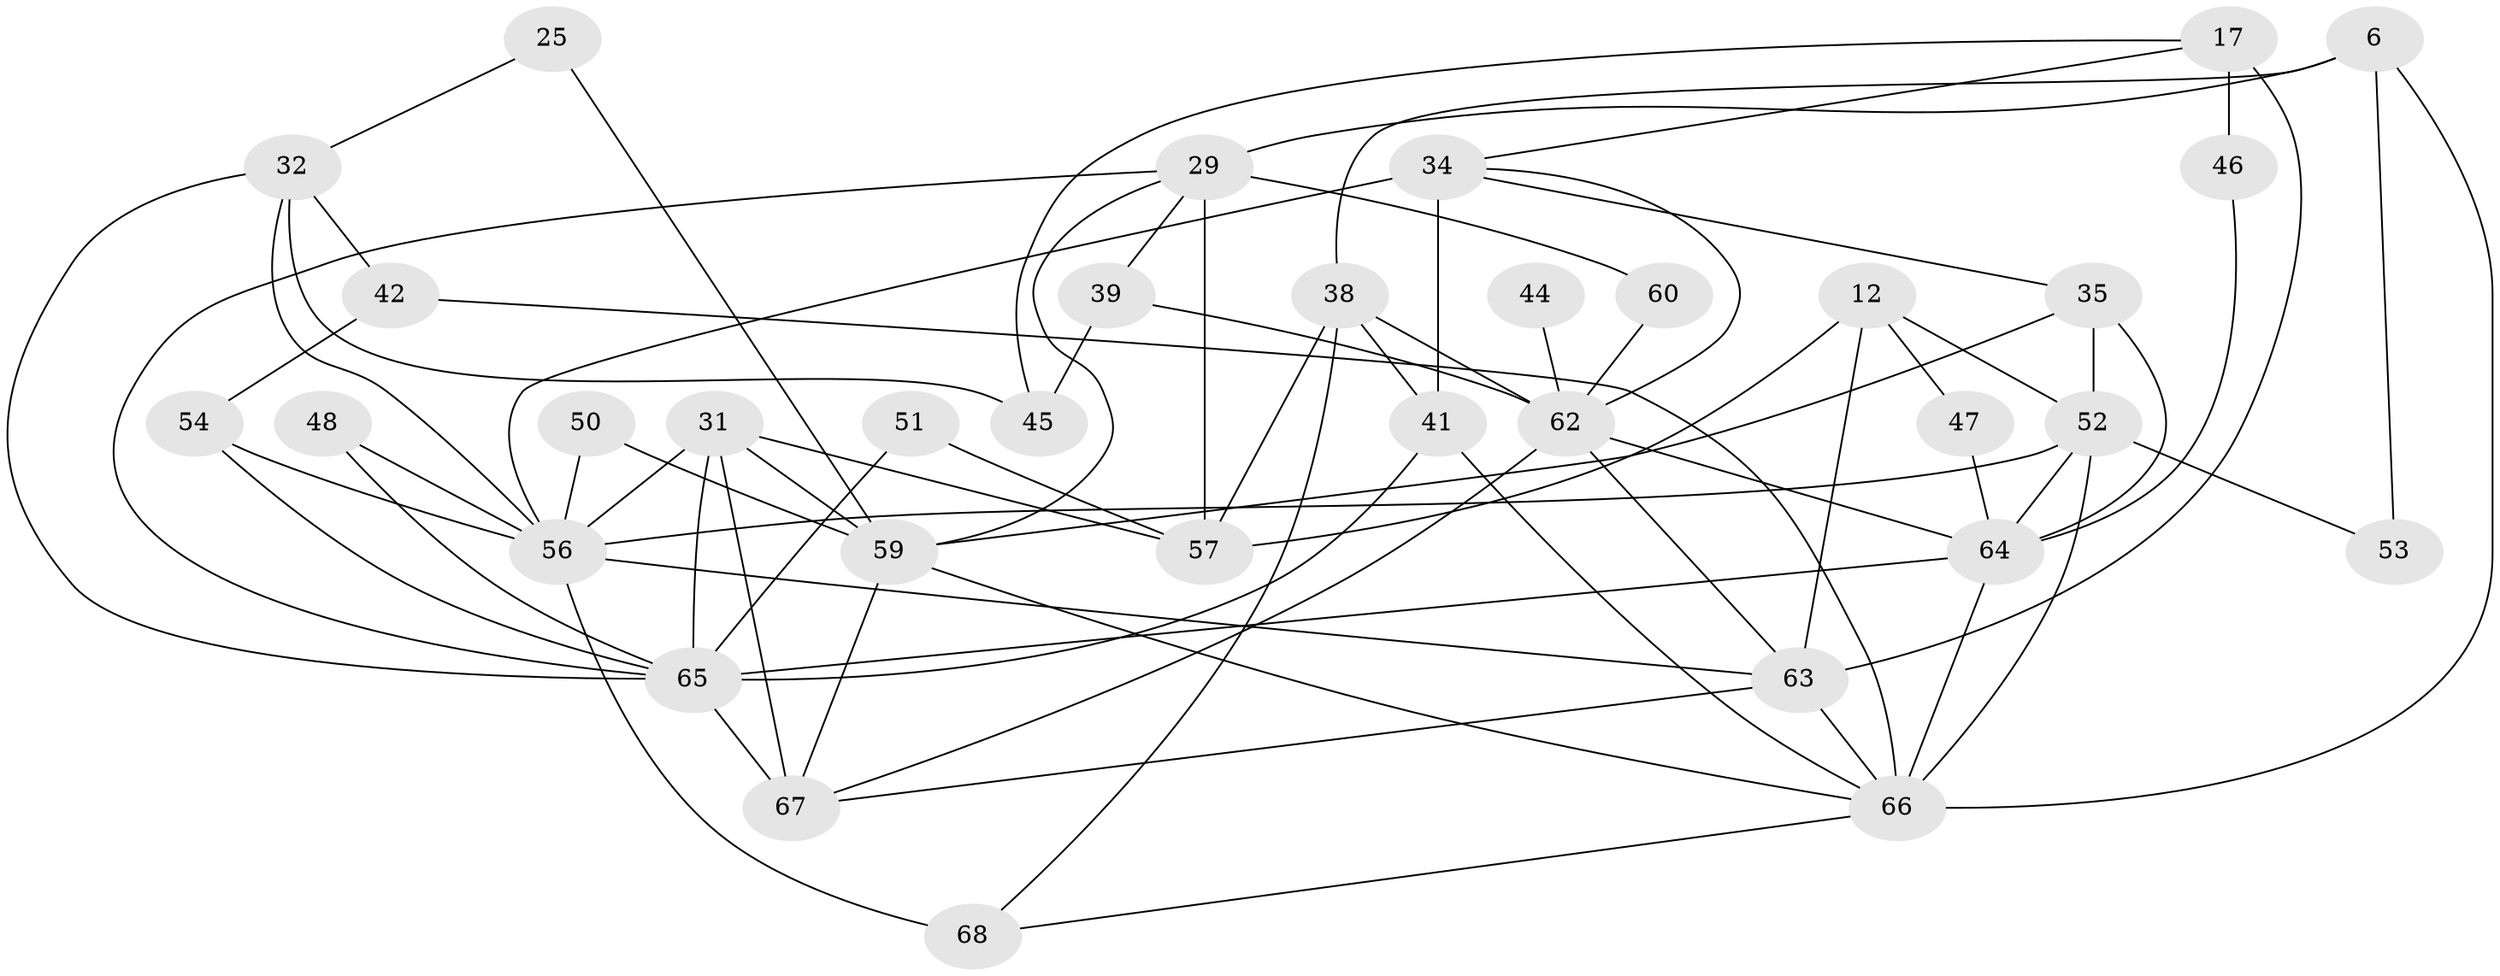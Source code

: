 // original degree distribution, {4: 0.27941176470588236, 3: 0.2647058823529412, 2: 0.1323529411764706, 8: 0.014705882352941176, 6: 0.1323529411764706, 5: 0.16176470588235295, 7: 0.014705882352941176}
// Generated by graph-tools (version 1.1) at 2025/50/03/09/25 04:50:05]
// undirected, 34 vertices, 74 edges
graph export_dot {
graph [start="1"]
  node [color=gray90,style=filled];
  6;
  12;
  17 [super="+14"];
  25;
  29 [super="+23"];
  31 [super="+2+27"];
  32;
  34 [super="+11"];
  35 [super="+5"];
  38 [super="+36"];
  39;
  41;
  42;
  44 [super="+7"];
  45;
  46;
  47 [super="+13"];
  48;
  50;
  51;
  52 [super="+49"];
  53;
  54;
  56 [super="+4+40"];
  57 [super="+10"];
  59 [super="+33"];
  60;
  62 [super="+28+8"];
  63 [super="+15"];
  64 [super="+26+55"];
  65 [super="+37+30"];
  66 [super="+20+43+58"];
  67 [super="+1+24+61"];
  68;
  6 -- 29;
  6 -- 38;
  6 -- 53;
  6 -- 66;
  12 -- 63 [weight=2];
  12 -- 57 [weight=2];
  12 -- 47;
  12 -- 52;
  17 -- 46 [weight=2];
  17 -- 45;
  17 -- 63;
  17 -- 34;
  25 -- 32;
  25 -- 59;
  29 -- 59;
  29 -- 57 [weight=3];
  29 -- 60;
  29 -- 39;
  29 -- 65;
  31 -- 56 [weight=2];
  31 -- 65;
  31 -- 67 [weight=4];
  31 -- 57;
  31 -- 59;
  32 -- 45;
  32 -- 42;
  32 -- 56;
  32 -- 65;
  34 -- 41 [weight=2];
  34 -- 35;
  34 -- 56 [weight=3];
  34 -- 62;
  35 -- 52 [weight=2];
  35 -- 59;
  35 -- 64;
  38 -- 41 [weight=2];
  38 -- 68;
  38 -- 57;
  38 -- 62;
  39 -- 45;
  39 -- 62;
  41 -- 66;
  41 -- 65;
  42 -- 54;
  42 -- 66;
  44 -- 62 [weight=3];
  46 -- 64 [weight=2];
  47 -- 64 [weight=2];
  48 -- 56;
  48 -- 65;
  50 -- 56;
  50 -- 59;
  51 -- 57;
  51 -- 65;
  52 -- 66 [weight=3];
  52 -- 56 [weight=2];
  52 -- 64;
  52 -- 53;
  54 -- 56;
  54 -- 65;
  56 -- 68 [weight=2];
  56 -- 63;
  59 -- 67 [weight=2];
  59 -- 66;
  60 -- 62;
  62 -- 63 [weight=2];
  62 -- 64 [weight=2];
  62 -- 67;
  63 -- 67;
  63 -- 66 [weight=2];
  64 -- 65;
  64 -- 66;
  65 -- 67 [weight=3];
  66 -- 68;
}
